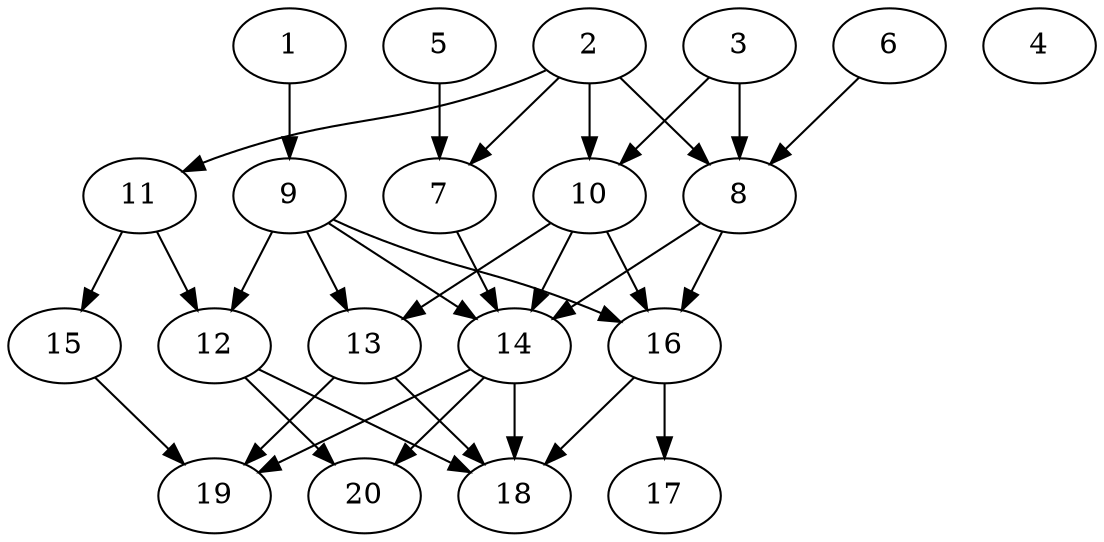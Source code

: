 // DAG automatically generated by daggen at Thu Oct  3 13:58:43 2019
// ./daggen --dot -n 20 --ccr 0.5 --fat 0.7 --regular 0.7 --density 0.7 --mindata 5242880 --maxdata 52428800 
digraph G {
  1 [size="29159424", alpha="0.19", expect_size="14579712"] 
  1 -> 9 [size ="14579712"]
  2 [size="102625280", alpha="0.11", expect_size="51312640"] 
  2 -> 7 [size ="51312640"]
  2 -> 8 [size ="51312640"]
  2 -> 10 [size ="51312640"]
  2 -> 11 [size ="51312640"]
  3 [size="14417920", alpha="0.03", expect_size="7208960"] 
  3 -> 8 [size ="7208960"]
  3 -> 10 [size ="7208960"]
  4 [size="71553024", alpha="0.07", expect_size="35776512"] 
  5 [size="70244352", alpha="0.16", expect_size="35122176"] 
  5 -> 7 [size ="35122176"]
  6 [size="17076224", alpha="0.12", expect_size="8538112"] 
  6 -> 8 [size ="8538112"]
  7 [size="37894144", alpha="0.19", expect_size="18947072"] 
  7 -> 14 [size ="18947072"]
  8 [size="53712896", alpha="0.05", expect_size="26856448"] 
  8 -> 14 [size ="26856448"]
  8 -> 16 [size ="26856448"]
  9 [size="68304896", alpha="0.10", expect_size="34152448"] 
  9 -> 12 [size ="34152448"]
  9 -> 13 [size ="34152448"]
  9 -> 14 [size ="34152448"]
  9 -> 16 [size ="34152448"]
  10 [size="94552064", alpha="0.10", expect_size="47276032"] 
  10 -> 13 [size ="47276032"]
  10 -> 14 [size ="47276032"]
  10 -> 16 [size ="47276032"]
  11 [size="52701184", alpha="0.05", expect_size="26350592"] 
  11 -> 12 [size ="26350592"]
  11 -> 15 [size ="26350592"]
  12 [size="48760832", alpha="0.10", expect_size="24380416"] 
  12 -> 18 [size ="24380416"]
  12 -> 20 [size ="24380416"]
  13 [size="99901440", alpha="0.14", expect_size="49950720"] 
  13 -> 18 [size ="49950720"]
  13 -> 19 [size ="49950720"]
  14 [size="20054016", alpha="0.15", expect_size="10027008"] 
  14 -> 18 [size ="10027008"]
  14 -> 19 [size ="10027008"]
  14 -> 20 [size ="10027008"]
  15 [size="50987008", alpha="0.19", expect_size="25493504"] 
  15 -> 19 [size ="25493504"]
  16 [size="32487424", alpha="0.18", expect_size="16243712"] 
  16 -> 17 [size ="16243712"]
  16 -> 18 [size ="16243712"]
  17 [size="87406592", alpha="0.03", expect_size="43703296"] 
  18 [size="83378176", alpha="0.01", expect_size="41689088"] 
  19 [size="11782144", alpha="0.02", expect_size="5891072"] 
  20 [size="57708544", alpha="0.03", expect_size="28854272"] 
}
